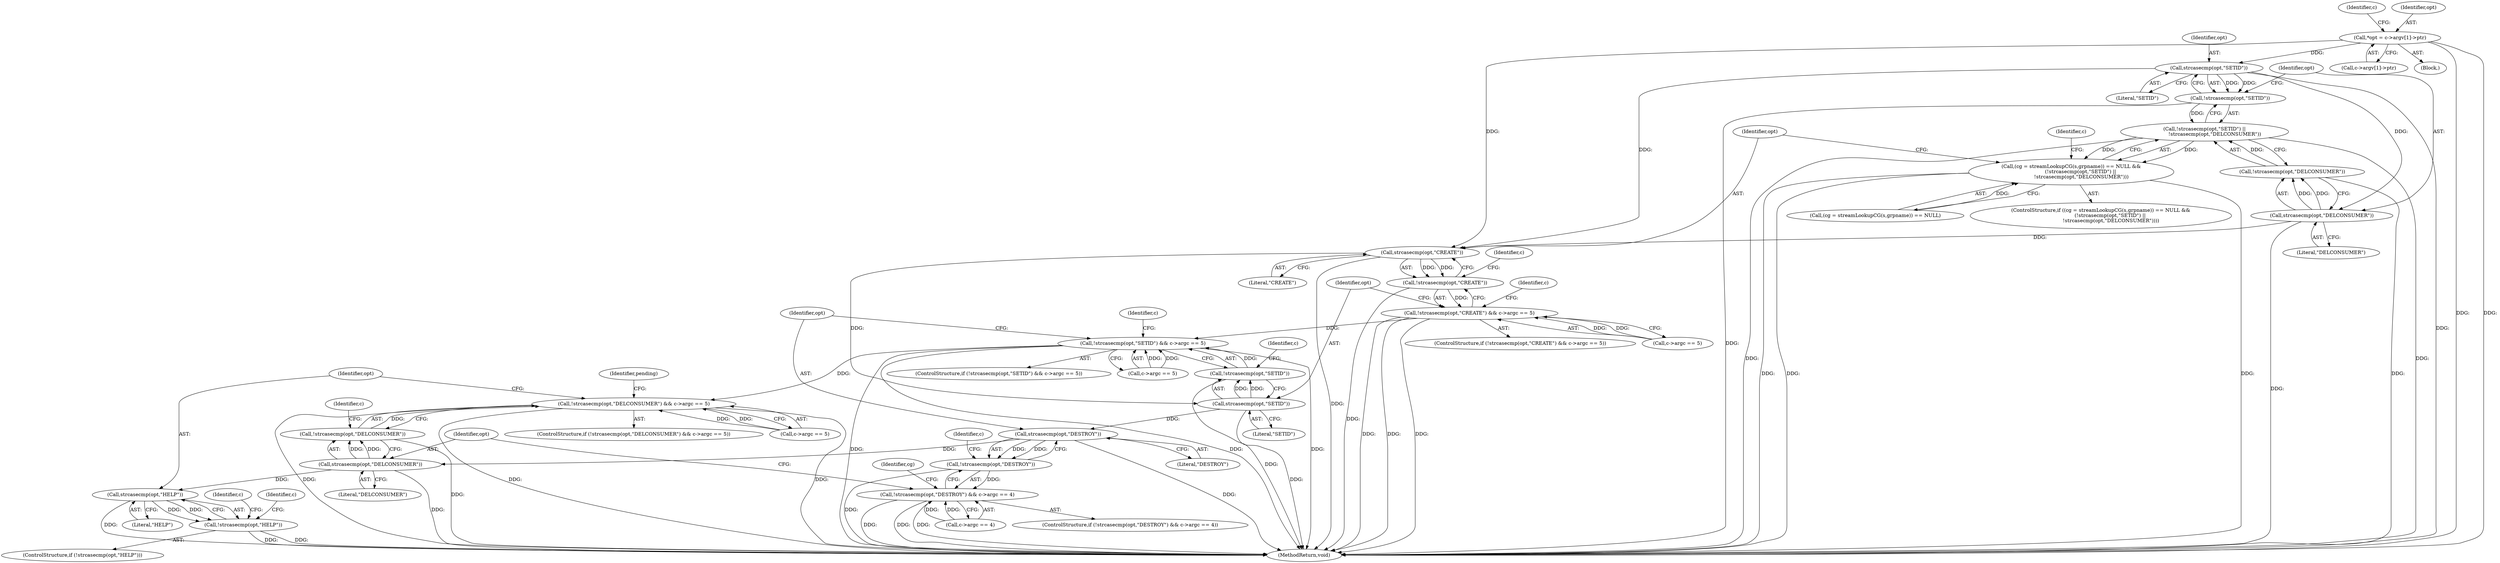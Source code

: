 digraph "0_redis_c04082cf138f1f51cedf05ee9ad36fb6763cafc6@array" {
"1000124" [label="(Call,*opt = c->argv[1]->ptr)"];
"1000183" [label="(Call,strcasecmp(opt,\"SETID\"))"];
"1000182" [label="(Call,!strcasecmp(opt,\"SETID\"))"];
"1000181" [label="(Call,!strcasecmp(opt,\"SETID\") ||\n             !strcasecmp(opt,\"DELCONSUMER\"))"];
"1000173" [label="(Call,(cg = streamLookupCG(s,grpname)) == NULL &&\n            (!strcasecmp(opt,\"SETID\") ||\n             !strcasecmp(opt,\"DELCONSUMER\")))"];
"1000187" [label="(Call,strcasecmp(opt,\"DELCONSUMER\"))"];
"1000186" [label="(Call,!strcasecmp(opt,\"DELCONSUMER\"))"];
"1000210" [label="(Call,strcasecmp(opt,\"CREATE\"))"];
"1000209" [label="(Call,!strcasecmp(opt,\"CREATE\"))"];
"1000208" [label="(Call,!strcasecmp(opt,\"CREATE\") && c->argc == 5)"];
"1000283" [label="(Call,!strcasecmp(opt,\"SETID\") && c->argc == 5)"];
"1000380" [label="(Call,!strcasecmp(opt,\"DELCONSUMER\") && c->argc == 5)"];
"1000285" [label="(Call,strcasecmp(opt,\"SETID\"))"];
"1000284" [label="(Call,!strcasecmp(opt,\"SETID\"))"];
"1000342" [label="(Call,strcasecmp(opt,\"DESTROY\"))"];
"1000341" [label="(Call,!strcasecmp(opt,\"DESTROY\"))"];
"1000340" [label="(Call,!strcasecmp(opt,\"DESTROY\") && c->argc == 4)"];
"1000382" [label="(Call,strcasecmp(opt,\"DELCONSUMER\"))"];
"1000381" [label="(Call,!strcasecmp(opt,\"DELCONSUMER\"))"];
"1000413" [label="(Call,strcasecmp(opt,\"HELP\"))"];
"1000412" [label="(Call,!strcasecmp(opt,\"HELP\"))"];
"1000136" [label="(Identifier,c)"];
"1000341" [label="(Call,!strcasecmp(opt,\"DESTROY\"))"];
"1000183" [label="(Call,strcasecmp(opt,\"SETID\"))"];
"1000284" [label="(Call,!strcasecmp(opt,\"SETID\"))"];
"1000339" [label="(ControlStructure,if (!strcasecmp(opt,\"DESTROY\") && c->argc == 4))"];
"1000423" [label="(Identifier,c)"];
"1000174" [label="(Call,(cg = streamLookupCG(s,grpname)) == NULL)"];
"1000186" [label="(Call,!strcasecmp(opt,\"DELCONSUMER\"))"];
"1000352" [label="(Identifier,cg)"];
"1000283" [label="(Call,!strcasecmp(opt,\"SETID\") && c->argc == 5)"];
"1000418" [label="(Identifier,c)"];
"1000173" [label="(Call,(cg = streamLookupCG(s,grpname)) == NULL &&\n            (!strcasecmp(opt,\"SETID\") ||\n             !strcasecmp(opt,\"DELCONSUMER\")))"];
"1000344" [label="(Literal,\"DESTROY\")"];
"1000342" [label="(Call,strcasecmp(opt,\"DESTROY\"))"];
"1000412" [label="(Call,!strcasecmp(opt,\"HELP\"))"];
"1000415" [label="(Literal,\"HELP\")"];
"1000384" [label="(Literal,\"DELCONSUMER\")"];
"1000210" [label="(Call,strcasecmp(opt,\"CREATE\"))"];
"1000207" [label="(ControlStructure,if (!strcasecmp(opt,\"CREATE\") && c->argc == 5))"];
"1000427" [label="(MethodReturn,void)"];
"1000383" [label="(Identifier,opt)"];
"1000411" [label="(ControlStructure,if (!strcasecmp(opt,\"HELP\")))"];
"1000126" [label="(Call,c->argv[1]->ptr)"];
"1000192" [label="(Identifier,c)"];
"1000382" [label="(Call,strcasecmp(opt,\"DELCONSUMER\"))"];
"1000213" [label="(Call,c->argc == 5)"];
"1000347" [label="(Identifier,c)"];
"1000185" [label="(Literal,\"SETID\")"];
"1000172" [label="(ControlStructure,if ((cg = streamLookupCG(s,grpname)) == NULL &&\n            (!strcasecmp(opt,\"SETID\") ||\n             !strcasecmp(opt,\"DELCONSUMER\"))))"];
"1000379" [label="(ControlStructure,if (!strcasecmp(opt,\"DELCONSUMER\") && c->argc == 5))"];
"1000287" [label="(Literal,\"SETID\")"];
"1000285" [label="(Call,strcasecmp(opt,\"SETID\"))"];
"1000125" [label="(Identifier,opt)"];
"1000215" [label="(Identifier,c)"];
"1000340" [label="(Call,!strcasecmp(opt,\"DESTROY\") && c->argc == 4)"];
"1000189" [label="(Literal,\"DELCONSUMER\")"];
"1000301" [label="(Identifier,c)"];
"1000184" [label="(Identifier,opt)"];
"1000282" [label="(ControlStructure,if (!strcasecmp(opt,\"SETID\") && c->argc == 5))"];
"1000226" [label="(Identifier,c)"];
"1000208" [label="(Call,!strcasecmp(opt,\"CREATE\") && c->argc == 5)"];
"1000387" [label="(Identifier,c)"];
"1000288" [label="(Call,c->argc == 5)"];
"1000212" [label="(Literal,\"CREATE\")"];
"1000124" [label="(Call,*opt = c->argv[1]->ptr)"];
"1000107" [label="(Block,)"];
"1000413" [label="(Call,strcasecmp(opt,\"HELP\"))"];
"1000345" [label="(Call,c->argc == 4)"];
"1000343" [label="(Identifier,opt)"];
"1000182" [label="(Call,!strcasecmp(opt,\"SETID\"))"];
"1000188" [label="(Identifier,opt)"];
"1000211" [label="(Identifier,opt)"];
"1000209" [label="(Call,!strcasecmp(opt,\"CREATE\"))"];
"1000380" [label="(Call,!strcasecmp(opt,\"DELCONSUMER\") && c->argc == 5)"];
"1000381" [label="(Call,!strcasecmp(opt,\"DELCONSUMER\"))"];
"1000414" [label="(Identifier,opt)"];
"1000181" [label="(Call,!strcasecmp(opt,\"SETID\") ||\n             !strcasecmp(opt,\"DELCONSUMER\"))"];
"1000393" [label="(Identifier,pending)"];
"1000187" [label="(Call,strcasecmp(opt,\"DELCONSUMER\"))"];
"1000290" [label="(Identifier,c)"];
"1000385" [label="(Call,c->argc == 5)"];
"1000286" [label="(Identifier,opt)"];
"1000124" -> "1000107"  [label="AST: "];
"1000124" -> "1000126"  [label="CFG: "];
"1000125" -> "1000124"  [label="AST: "];
"1000126" -> "1000124"  [label="AST: "];
"1000136" -> "1000124"  [label="CFG: "];
"1000124" -> "1000427"  [label="DDG: "];
"1000124" -> "1000427"  [label="DDG: "];
"1000124" -> "1000183"  [label="DDG: "];
"1000124" -> "1000210"  [label="DDG: "];
"1000183" -> "1000182"  [label="AST: "];
"1000183" -> "1000185"  [label="CFG: "];
"1000184" -> "1000183"  [label="AST: "];
"1000185" -> "1000183"  [label="AST: "];
"1000182" -> "1000183"  [label="CFG: "];
"1000183" -> "1000427"  [label="DDG: "];
"1000183" -> "1000182"  [label="DDG: "];
"1000183" -> "1000182"  [label="DDG: "];
"1000183" -> "1000187"  [label="DDG: "];
"1000183" -> "1000210"  [label="DDG: "];
"1000182" -> "1000181"  [label="AST: "];
"1000188" -> "1000182"  [label="CFG: "];
"1000181" -> "1000182"  [label="CFG: "];
"1000182" -> "1000427"  [label="DDG: "];
"1000182" -> "1000181"  [label="DDG: "];
"1000181" -> "1000173"  [label="AST: "];
"1000181" -> "1000186"  [label="CFG: "];
"1000186" -> "1000181"  [label="AST: "];
"1000173" -> "1000181"  [label="CFG: "];
"1000181" -> "1000427"  [label="DDG: "];
"1000181" -> "1000427"  [label="DDG: "];
"1000181" -> "1000173"  [label="DDG: "];
"1000181" -> "1000173"  [label="DDG: "];
"1000186" -> "1000181"  [label="DDG: "];
"1000173" -> "1000172"  [label="AST: "];
"1000173" -> "1000174"  [label="CFG: "];
"1000174" -> "1000173"  [label="AST: "];
"1000192" -> "1000173"  [label="CFG: "];
"1000211" -> "1000173"  [label="CFG: "];
"1000173" -> "1000427"  [label="DDG: "];
"1000173" -> "1000427"  [label="DDG: "];
"1000173" -> "1000427"  [label="DDG: "];
"1000174" -> "1000173"  [label="DDG: "];
"1000187" -> "1000186"  [label="AST: "];
"1000187" -> "1000189"  [label="CFG: "];
"1000188" -> "1000187"  [label="AST: "];
"1000189" -> "1000187"  [label="AST: "];
"1000186" -> "1000187"  [label="CFG: "];
"1000187" -> "1000427"  [label="DDG: "];
"1000187" -> "1000186"  [label="DDG: "];
"1000187" -> "1000186"  [label="DDG: "];
"1000187" -> "1000210"  [label="DDG: "];
"1000186" -> "1000427"  [label="DDG: "];
"1000210" -> "1000209"  [label="AST: "];
"1000210" -> "1000212"  [label="CFG: "];
"1000211" -> "1000210"  [label="AST: "];
"1000212" -> "1000210"  [label="AST: "];
"1000209" -> "1000210"  [label="CFG: "];
"1000210" -> "1000427"  [label="DDG: "];
"1000210" -> "1000209"  [label="DDG: "];
"1000210" -> "1000209"  [label="DDG: "];
"1000210" -> "1000285"  [label="DDG: "];
"1000209" -> "1000208"  [label="AST: "];
"1000215" -> "1000209"  [label="CFG: "];
"1000208" -> "1000209"  [label="CFG: "];
"1000209" -> "1000427"  [label="DDG: "];
"1000209" -> "1000208"  [label="DDG: "];
"1000208" -> "1000207"  [label="AST: "];
"1000208" -> "1000213"  [label="CFG: "];
"1000213" -> "1000208"  [label="AST: "];
"1000226" -> "1000208"  [label="CFG: "];
"1000286" -> "1000208"  [label="CFG: "];
"1000208" -> "1000427"  [label="DDG: "];
"1000208" -> "1000427"  [label="DDG: "];
"1000208" -> "1000427"  [label="DDG: "];
"1000213" -> "1000208"  [label="DDG: "];
"1000213" -> "1000208"  [label="DDG: "];
"1000208" -> "1000283"  [label="DDG: "];
"1000283" -> "1000282"  [label="AST: "];
"1000283" -> "1000284"  [label="CFG: "];
"1000283" -> "1000288"  [label="CFG: "];
"1000284" -> "1000283"  [label="AST: "];
"1000288" -> "1000283"  [label="AST: "];
"1000301" -> "1000283"  [label="CFG: "];
"1000343" -> "1000283"  [label="CFG: "];
"1000283" -> "1000427"  [label="DDG: "];
"1000283" -> "1000427"  [label="DDG: "];
"1000283" -> "1000427"  [label="DDG: "];
"1000284" -> "1000283"  [label="DDG: "];
"1000288" -> "1000283"  [label="DDG: "];
"1000288" -> "1000283"  [label="DDG: "];
"1000283" -> "1000380"  [label="DDG: "];
"1000380" -> "1000379"  [label="AST: "];
"1000380" -> "1000381"  [label="CFG: "];
"1000380" -> "1000385"  [label="CFG: "];
"1000381" -> "1000380"  [label="AST: "];
"1000385" -> "1000380"  [label="AST: "];
"1000393" -> "1000380"  [label="CFG: "];
"1000414" -> "1000380"  [label="CFG: "];
"1000380" -> "1000427"  [label="DDG: "];
"1000380" -> "1000427"  [label="DDG: "];
"1000380" -> "1000427"  [label="DDG: "];
"1000381" -> "1000380"  [label="DDG: "];
"1000385" -> "1000380"  [label="DDG: "];
"1000385" -> "1000380"  [label="DDG: "];
"1000285" -> "1000284"  [label="AST: "];
"1000285" -> "1000287"  [label="CFG: "];
"1000286" -> "1000285"  [label="AST: "];
"1000287" -> "1000285"  [label="AST: "];
"1000284" -> "1000285"  [label="CFG: "];
"1000285" -> "1000427"  [label="DDG: "];
"1000285" -> "1000284"  [label="DDG: "];
"1000285" -> "1000284"  [label="DDG: "];
"1000285" -> "1000342"  [label="DDG: "];
"1000290" -> "1000284"  [label="CFG: "];
"1000284" -> "1000427"  [label="DDG: "];
"1000342" -> "1000341"  [label="AST: "];
"1000342" -> "1000344"  [label="CFG: "];
"1000343" -> "1000342"  [label="AST: "];
"1000344" -> "1000342"  [label="AST: "];
"1000341" -> "1000342"  [label="CFG: "];
"1000342" -> "1000427"  [label="DDG: "];
"1000342" -> "1000341"  [label="DDG: "];
"1000342" -> "1000341"  [label="DDG: "];
"1000342" -> "1000382"  [label="DDG: "];
"1000341" -> "1000340"  [label="AST: "];
"1000347" -> "1000341"  [label="CFG: "];
"1000340" -> "1000341"  [label="CFG: "];
"1000341" -> "1000427"  [label="DDG: "];
"1000341" -> "1000340"  [label="DDG: "];
"1000340" -> "1000339"  [label="AST: "];
"1000340" -> "1000345"  [label="CFG: "];
"1000345" -> "1000340"  [label="AST: "];
"1000352" -> "1000340"  [label="CFG: "];
"1000383" -> "1000340"  [label="CFG: "];
"1000340" -> "1000427"  [label="DDG: "];
"1000340" -> "1000427"  [label="DDG: "];
"1000340" -> "1000427"  [label="DDG: "];
"1000345" -> "1000340"  [label="DDG: "];
"1000345" -> "1000340"  [label="DDG: "];
"1000382" -> "1000381"  [label="AST: "];
"1000382" -> "1000384"  [label="CFG: "];
"1000383" -> "1000382"  [label="AST: "];
"1000384" -> "1000382"  [label="AST: "];
"1000381" -> "1000382"  [label="CFG: "];
"1000382" -> "1000427"  [label="DDG: "];
"1000382" -> "1000381"  [label="DDG: "];
"1000382" -> "1000381"  [label="DDG: "];
"1000382" -> "1000413"  [label="DDG: "];
"1000387" -> "1000381"  [label="CFG: "];
"1000381" -> "1000427"  [label="DDG: "];
"1000413" -> "1000412"  [label="AST: "];
"1000413" -> "1000415"  [label="CFG: "];
"1000414" -> "1000413"  [label="AST: "];
"1000415" -> "1000413"  [label="AST: "];
"1000412" -> "1000413"  [label="CFG: "];
"1000413" -> "1000427"  [label="DDG: "];
"1000413" -> "1000412"  [label="DDG: "];
"1000413" -> "1000412"  [label="DDG: "];
"1000412" -> "1000411"  [label="AST: "];
"1000418" -> "1000412"  [label="CFG: "];
"1000423" -> "1000412"  [label="CFG: "];
"1000412" -> "1000427"  [label="DDG: "];
"1000412" -> "1000427"  [label="DDG: "];
}
